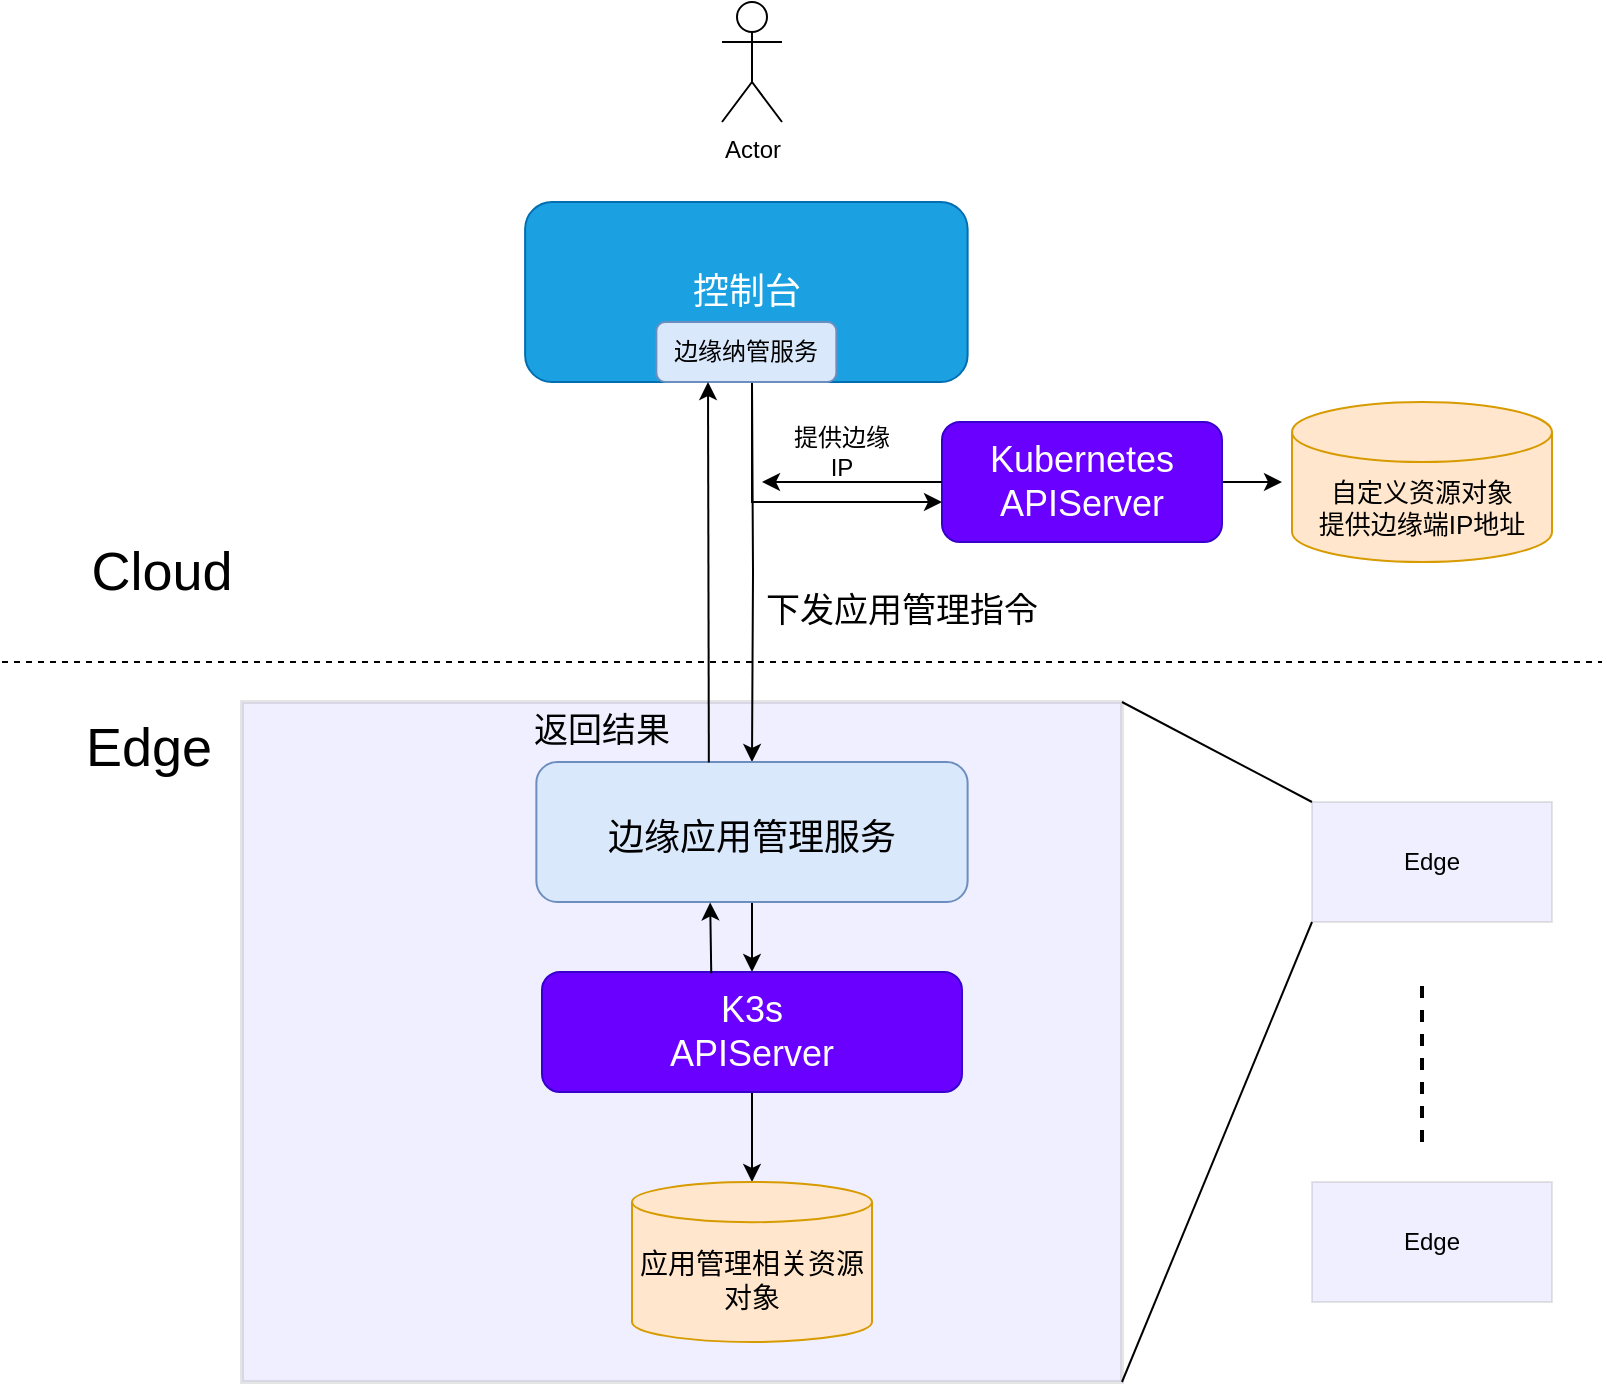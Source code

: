 <mxfile version="20.6.0" type="github">
  <diagram id="1LCpvACBXR5zEp1i5WNj" name="第 1 页">
    <mxGraphModel dx="1738" dy="1040" grid="1" gridSize="10" guides="1" tooltips="1" connect="1" arrows="1" fold="1" page="1" pageScale="1" pageWidth="827" pageHeight="1169" math="0" shadow="0">
      <root>
        <mxCell id="0" />
        <mxCell id="1" parent="0" />
        <mxCell id="GB6EUP5TXQfbCuke4qzm-29" value="" style="rounded=0;whiteSpace=wrap;html=1;sketch=0;opacity=10;fillColor=#6666FF;strokeWidth=2;" parent="1" vertex="1">
          <mxGeometry x="130" y="420" width="440" height="340" as="geometry" />
        </mxCell>
        <mxCell id="GB6EUP5TXQfbCuke4qzm-30" value="Actor" style="shape=umlActor;verticalLabelPosition=bottom;verticalAlign=top;html=1;outlineConnect=0;" parent="1" vertex="1">
          <mxGeometry x="370" y="70" width="30" height="60" as="geometry" />
        </mxCell>
        <mxCell id="GB6EUP5TXQfbCuke4qzm-31" value="" style="endArrow=none;dashed=1;html=1;rounded=0;" parent="1" edge="1">
          <mxGeometry width="50" height="50" relative="1" as="geometry">
            <mxPoint x="10" y="400" as="sourcePoint" />
            <mxPoint x="810" y="400" as="targetPoint" />
          </mxGeometry>
        </mxCell>
        <mxCell id="GB6EUP5TXQfbCuke4qzm-32" style="edgeStyle=orthogonalEdgeStyle;rounded=0;orthogonalLoop=1;jettySize=auto;html=1;fontSize=27;entryX=0;entryY=0.667;entryDx=0;entryDy=0;entryPerimeter=0;" parent="1" source="GB6EUP5TXQfbCuke4qzm-33" target="GB6EUP5TXQfbCuke4qzm-37" edge="1">
          <mxGeometry relative="1" as="geometry">
            <mxPoint x="480" y="310" as="targetPoint" />
            <Array as="points">
              <mxPoint x="385" y="320" />
            </Array>
          </mxGeometry>
        </mxCell>
        <mxCell id="GB6EUP5TXQfbCuke4qzm-33" value="&lt;font style=&quot;font-size: 18px;&quot;&gt;控制台&lt;/font&gt;" style="rounded=1;whiteSpace=wrap;html=1;fillColor=#1ba1e2;fontColor=#ffffff;strokeColor=#006EAF;" parent="1" vertex="1">
          <mxGeometry x="271.56" y="170" width="221.25" height="90" as="geometry" />
        </mxCell>
        <mxCell id="GB6EUP5TXQfbCuke4qzm-34" style="edgeStyle=orthogonalEdgeStyle;rounded=0;orthogonalLoop=1;jettySize=auto;html=1;entryX=0.5;entryY=0;entryDx=0;entryDy=0;fontSize=27;" parent="1" target="GB6EUP5TXQfbCuke4qzm-41" edge="1">
          <mxGeometry relative="1" as="geometry">
            <mxPoint x="385" y="260" as="sourcePoint" />
          </mxGeometry>
        </mxCell>
        <mxCell id="GB6EUP5TXQfbCuke4qzm-35" value="边缘纳管服务" style="rounded=1;whiteSpace=wrap;html=1;fillColor=#dae8fc;strokeColor=#6c8ebf;" parent="1" vertex="1">
          <mxGeometry x="337.18" y="230" width="90" height="30" as="geometry" />
        </mxCell>
        <mxCell id="GB6EUP5TXQfbCuke4qzm-36" value="" style="edgeStyle=orthogonalEdgeStyle;rounded=0;orthogonalLoop=1;jettySize=auto;html=1;fontSize=27;" parent="1" source="GB6EUP5TXQfbCuke4qzm-37" edge="1">
          <mxGeometry relative="1" as="geometry">
            <mxPoint x="650" y="310" as="targetPoint" />
          </mxGeometry>
        </mxCell>
        <mxCell id="GB6EUP5TXQfbCuke4qzm-37" value="&lt;font style=&quot;font-size: 18px;&quot;&gt;Kubernetes&lt;br&gt;APIServer&lt;/font&gt;" style="rounded=1;whiteSpace=wrap;html=1;fillColor=#6a00ff;fontColor=#ffffff;strokeColor=#3700CC;" parent="1" vertex="1">
          <mxGeometry x="480" y="280" width="140" height="60" as="geometry" />
        </mxCell>
        <mxCell id="GB6EUP5TXQfbCuke4qzm-38" value="&lt;font style=&quot;font-size: 27px;&quot;&gt;Cloud&lt;/font&gt;" style="text;html=1;strokeColor=none;fillColor=none;align=center;verticalAlign=middle;whiteSpace=wrap;rounded=0;fontSize=18;" parent="1" vertex="1">
          <mxGeometry x="60" y="340" width="60" height="30" as="geometry" />
        </mxCell>
        <mxCell id="GB6EUP5TXQfbCuke4qzm-39" value="&lt;div style=&quot;text-align: center;&quot;&gt;&lt;span style=&quot;background-color: initial;&quot;&gt;Edge&lt;/span&gt;&lt;/div&gt;" style="text;whiteSpace=wrap;html=1;fontSize=27;" parent="1" vertex="1">
          <mxGeometry x="50" y="420" width="100" height="60" as="geometry" />
        </mxCell>
        <mxCell id="GB6EUP5TXQfbCuke4qzm-40" value="" style="edgeStyle=orthogonalEdgeStyle;rounded=0;orthogonalLoop=1;jettySize=auto;html=1;fontSize=27;" parent="1" source="GB6EUP5TXQfbCuke4qzm-41" target="GB6EUP5TXQfbCuke4qzm-43" edge="1">
          <mxGeometry relative="1" as="geometry" />
        </mxCell>
        <mxCell id="GB6EUP5TXQfbCuke4qzm-41" value="&lt;font style=&quot;font-size: 18px;&quot;&gt;边缘应用管理服务&lt;/font&gt;" style="rounded=1;whiteSpace=wrap;html=1;fontSize=27;fillColor=#dae8fc;strokeColor=#6c8ebf;" parent="1" vertex="1">
          <mxGeometry x="277.18" y="450" width="215.63" height="70" as="geometry" />
        </mxCell>
        <mxCell id="GB6EUP5TXQfbCuke4qzm-42" value="" style="edgeStyle=orthogonalEdgeStyle;rounded=0;orthogonalLoop=1;jettySize=auto;html=1;fontSize=27;" parent="1" source="GB6EUP5TXQfbCuke4qzm-43" edge="1">
          <mxGeometry relative="1" as="geometry">
            <mxPoint x="385.0" y="660" as="targetPoint" />
          </mxGeometry>
        </mxCell>
        <mxCell id="GB6EUP5TXQfbCuke4qzm-43" value="&lt;font style=&quot;font-size: 18px;&quot;&gt;K3s&lt;br&gt;APIServer&lt;/font&gt;" style="rounded=1;whiteSpace=wrap;html=1;fillColor=#6a00ff;fontColor=#ffffff;strokeColor=#3700CC;" parent="1" vertex="1">
          <mxGeometry x="280" y="555" width="210" height="60" as="geometry" />
        </mxCell>
        <mxCell id="GB6EUP5TXQfbCuke4qzm-45" value="返回结果" style="text;html=1;strokeColor=none;fillColor=none;align=center;verticalAlign=middle;whiteSpace=wrap;rounded=0;fontSize=17;" parent="1" vertex="1">
          <mxGeometry x="260" y="420" width="100" height="30" as="geometry" />
        </mxCell>
        <mxCell id="GB6EUP5TXQfbCuke4qzm-46" value="下发应用管理指令" style="text;html=1;strokeColor=none;fillColor=none;align=center;verticalAlign=middle;whiteSpace=wrap;rounded=0;fontSize=17;" parent="1" vertex="1">
          <mxGeometry x="370" y="360" width="180" height="30" as="geometry" />
        </mxCell>
        <mxCell id="GB6EUP5TXQfbCuke4qzm-47" value="" style="endArrow=classic;html=1;rounded=0;fontSize=17;exitX=0.4;exitY=0.004;exitDx=0;exitDy=0;exitPerimeter=0;" parent="1" source="GB6EUP5TXQfbCuke4qzm-41" edge="1">
          <mxGeometry width="50" height="50" relative="1" as="geometry">
            <mxPoint x="420" y="390" as="sourcePoint" />
            <mxPoint x="363" y="260" as="targetPoint" />
          </mxGeometry>
        </mxCell>
        <mxCell id="GB6EUP5TXQfbCuke4qzm-49" value="Edge" style="rounded=0;whiteSpace=wrap;html=1;sketch=0;fillColor=#6666FF;opacity=10;" parent="1" vertex="1">
          <mxGeometry x="665" y="470" width="120" height="60" as="geometry" />
        </mxCell>
        <mxCell id="GB6EUP5TXQfbCuke4qzm-50" value="" style="endArrow=none;html=1;rounded=0;exitX=1;exitY=1;exitDx=0;exitDy=0;entryX=0;entryY=1;entryDx=0;entryDy=0;" parent="1" source="GB6EUP5TXQfbCuke4qzm-29" target="GB6EUP5TXQfbCuke4qzm-49" edge="1">
          <mxGeometry width="50" height="50" relative="1" as="geometry">
            <mxPoint x="370" y="670" as="sourcePoint" />
            <mxPoint x="420" y="620" as="targetPoint" />
          </mxGeometry>
        </mxCell>
        <mxCell id="GB6EUP5TXQfbCuke4qzm-51" value="" style="endArrow=none;html=1;rounded=0;entryX=1;entryY=0;entryDx=0;entryDy=0;exitX=0;exitY=0;exitDx=0;exitDy=0;" parent="1" source="GB6EUP5TXQfbCuke4qzm-49" target="GB6EUP5TXQfbCuke4qzm-29" edge="1">
          <mxGeometry width="50" height="50" relative="1" as="geometry">
            <mxPoint x="650" y="580" as="sourcePoint" />
            <mxPoint x="420" y="620" as="targetPoint" />
          </mxGeometry>
        </mxCell>
        <mxCell id="GB6EUP5TXQfbCuke4qzm-52" value="Edge" style="rounded=0;whiteSpace=wrap;html=1;sketch=0;fillColor=#6666FF;opacity=10;" parent="1" vertex="1">
          <mxGeometry x="665" y="660" width="120" height="60" as="geometry" />
        </mxCell>
        <mxCell id="GB6EUP5TXQfbCuke4qzm-53" value="" style="endArrow=none;dashed=1;html=1;rounded=0;strokeWidth=2;" parent="1" edge="1">
          <mxGeometry width="50" height="50" relative="1" as="geometry">
            <mxPoint x="720" y="640" as="sourcePoint" />
            <mxPoint x="720" y="560" as="targetPoint" />
          </mxGeometry>
        </mxCell>
        <mxCell id="GB6EUP5TXQfbCuke4qzm-54" value="&lt;font style=&quot;font-size: 13px;&quot;&gt;自定义资源对象&lt;br style=&quot;&quot;&gt;提供边缘端IP地址&lt;br&gt;&lt;/font&gt;" style="shape=cylinder3;whiteSpace=wrap;html=1;boundedLbl=1;backgroundOutline=1;size=15;fillColor=#ffe6cc;strokeColor=#d79b00;" parent="1" vertex="1">
          <mxGeometry x="655" y="270" width="130" height="80" as="geometry" />
        </mxCell>
        <mxCell id="GB6EUP5TXQfbCuke4qzm-55" value="&lt;span style=&quot;font-size: 14px;&quot;&gt;应用管理相关资源对象&lt;/span&gt;" style="shape=cylinder3;whiteSpace=wrap;html=1;boundedLbl=1;backgroundOutline=1;size=10.048;fontSize=13;fillColor=#ffe6cc;strokeColor=#d79b00;" parent="1" vertex="1">
          <mxGeometry x="325" y="660" width="120" height="80" as="geometry" />
        </mxCell>
        <mxCell id="GB6EUP5TXQfbCuke4qzm-56" value="" style="endArrow=classic;html=1;rounded=0;entryX=0.403;entryY=1.003;entryDx=0;entryDy=0;entryPerimeter=0;exitX=0.403;exitY=0.011;exitDx=0;exitDy=0;exitPerimeter=0;" parent="1" source="GB6EUP5TXQfbCuke4qzm-43" target="GB6EUP5TXQfbCuke4qzm-41" edge="1">
          <mxGeometry width="50" height="50" relative="1" as="geometry">
            <mxPoint x="330" y="560" as="sourcePoint" />
            <mxPoint x="380" y="510" as="targetPoint" />
          </mxGeometry>
        </mxCell>
        <mxCell id="GB6EUP5TXQfbCuke4qzm-59" value="" style="endArrow=classic;html=1;rounded=0;exitX=0;exitY=0.5;exitDx=0;exitDy=0;" parent="1" source="GB6EUP5TXQfbCuke4qzm-37" edge="1">
          <mxGeometry width="50" height="50" relative="1" as="geometry">
            <mxPoint x="430" y="390" as="sourcePoint" />
            <mxPoint x="390" y="310" as="targetPoint" />
          </mxGeometry>
        </mxCell>
        <mxCell id="GB6EUP5TXQfbCuke4qzm-60" value="提供边缘IP" style="text;html=1;strokeColor=none;fillColor=none;align=center;verticalAlign=middle;whiteSpace=wrap;rounded=0;" parent="1" vertex="1">
          <mxGeometry x="400" y="280" width="60" height="30" as="geometry" />
        </mxCell>
      </root>
    </mxGraphModel>
  </diagram>
</mxfile>
